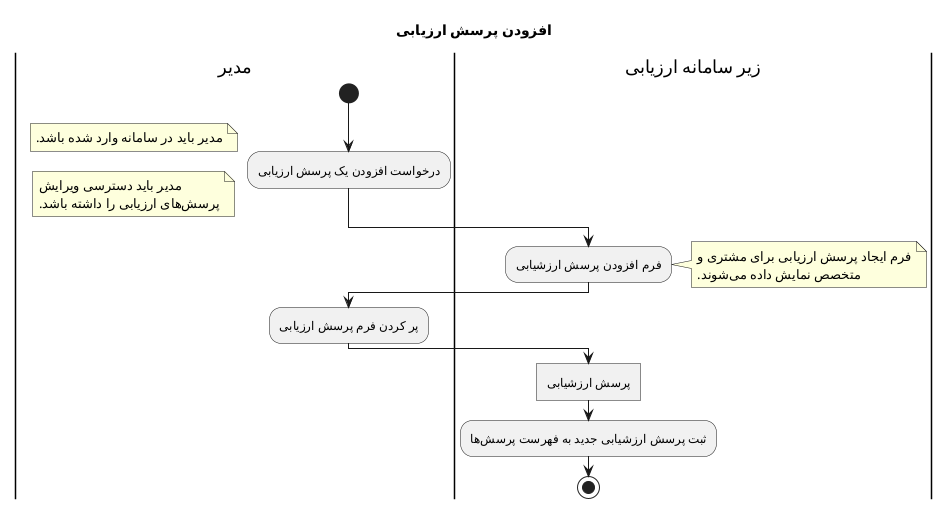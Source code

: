 @startuml ManagerAddQuestionReviews
Title افزودن پرسش‌ ارزیابی‌
|مدیر|
start
:درخواست افزودن یک پرسش‌ ارزیابی‌;
note left: مدیر باید در سامانه وارد شده باشد.
note left : مدیر باید دسترسی ویرایش\nپرسش‌های ارزیابی را داشته باشد.
|زیر سامانه ارزیابی‌|
:فرم افزودن پرسش ارزشیابی;
note right: فرم ایجاد پرسش ارزیابی‌ برای مشتری و\nمتخصص نمایش داده می‌شوند.
|مدیر|
:پر کردن فرم پرسش‌ ارزیابی;
|زیر سامانه ارزیابی‌|
:پرسش‌ ارزشیابی]
:ثبت پرسش‌ ارزشیابی جدید به فهرست پرسش‌ها;
stop
@enduml